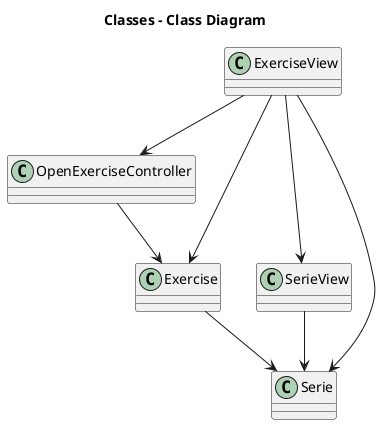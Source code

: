 @startuml

title Classes - Class Diagram

class ExerciseView
class OpenExerciseController
class SerieView
class Serie
class Exercise

ExerciseView --> OpenExerciseController
ExerciseView --> SerieView
ExerciseView --> Exercise
OpenExerciseController --> Exercise
Exercise --> Serie
ExerciseView --> Serie
SerieView --> Serie

@enduml
